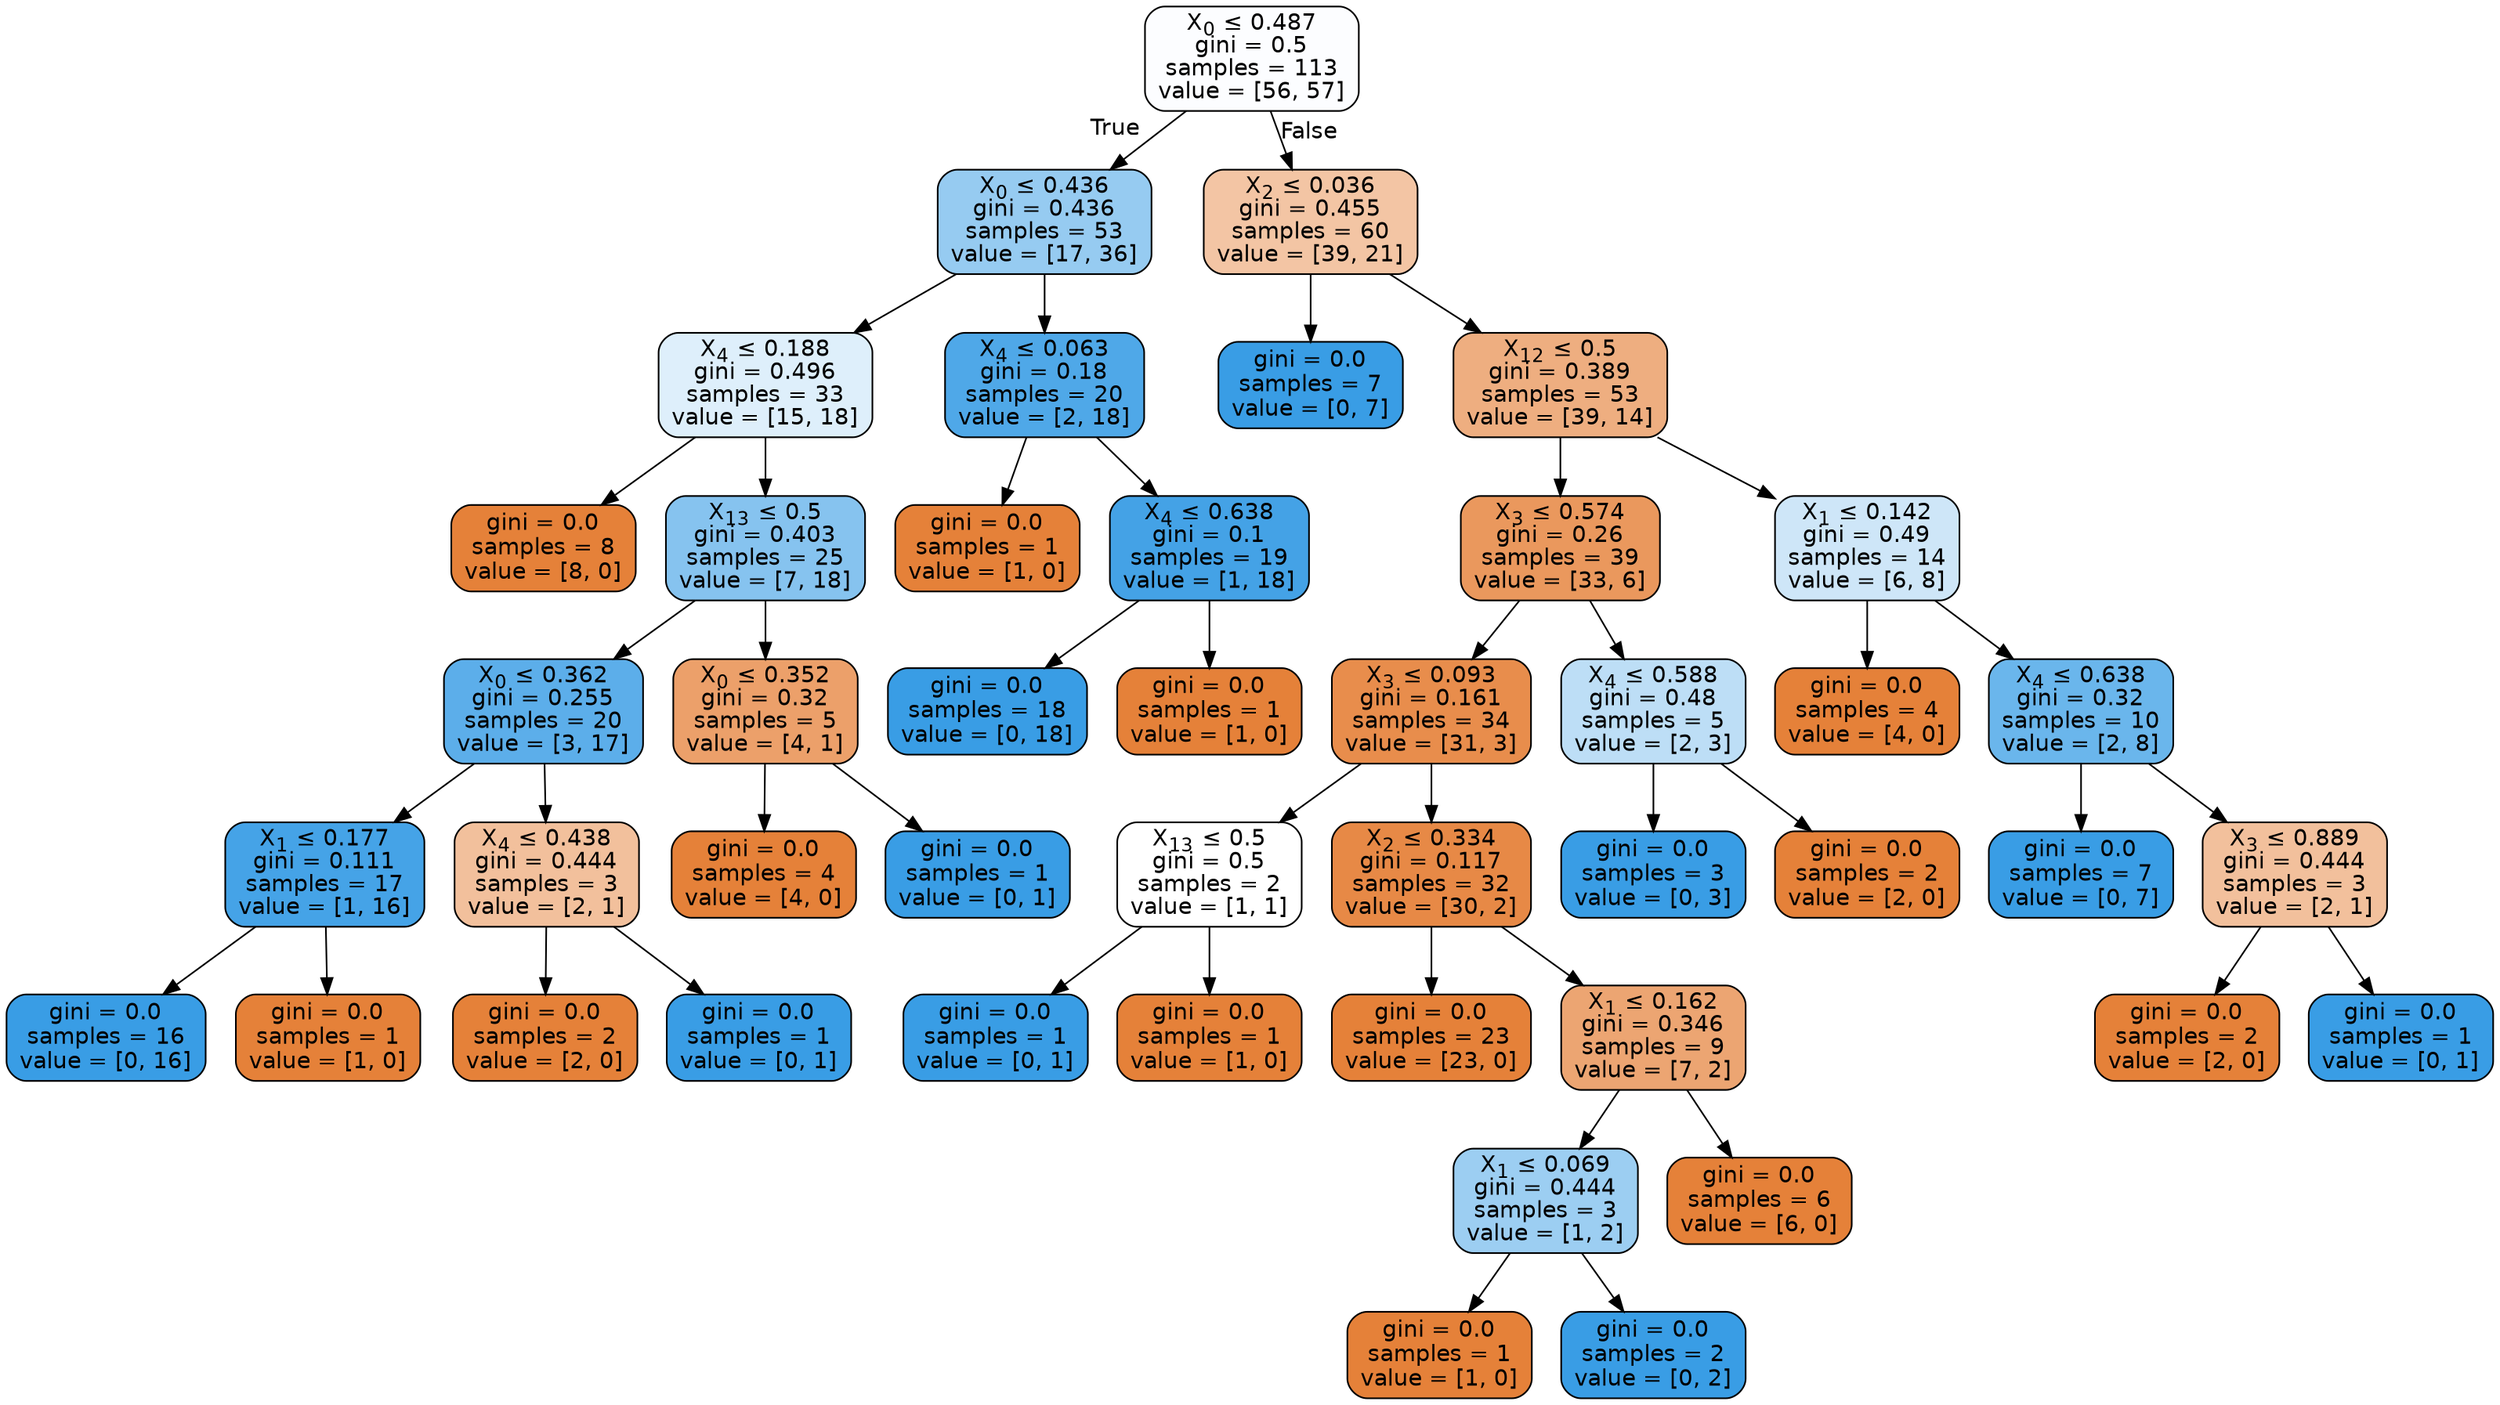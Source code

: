 digraph Tree {
node [shape=box, style="filled, rounded", color="black", fontname="helvetica"] ;
edge [fontname="helvetica"] ;
0 [label=<X<SUB>0</SUB> &le; 0.487<br/>gini = 0.5<br/>samples = 113<br/>value = [56, 57]>, fillcolor="#fcfdff"] ;
1 [label=<X<SUB>0</SUB> &le; 0.436<br/>gini = 0.436<br/>samples = 53<br/>value = [17, 36]>, fillcolor="#96cbf1"] ;
0 -> 1 [labeldistance=2.5, labelangle=45, headlabel="True"] ;
2 [label=<X<SUB>4</SUB> &le; 0.188<br/>gini = 0.496<br/>samples = 33<br/>value = [15, 18]>, fillcolor="#deeffb"] ;
1 -> 2 ;
3 [label=<gini = 0.0<br/>samples = 8<br/>value = [8, 0]>, fillcolor="#e58139"] ;
2 -> 3 ;
4 [label=<X<SUB>13</SUB> &le; 0.5<br/>gini = 0.403<br/>samples = 25<br/>value = [7, 18]>, fillcolor="#86c3ef"] ;
2 -> 4 ;
5 [label=<X<SUB>0</SUB> &le; 0.362<br/>gini = 0.255<br/>samples = 20<br/>value = [3, 17]>, fillcolor="#5caeea"] ;
4 -> 5 ;
6 [label=<X<SUB>1</SUB> &le; 0.177<br/>gini = 0.111<br/>samples = 17<br/>value = [1, 16]>, fillcolor="#45a3e7"] ;
5 -> 6 ;
7 [label=<gini = 0.0<br/>samples = 16<br/>value = [0, 16]>, fillcolor="#399de5"] ;
6 -> 7 ;
8 [label=<gini = 0.0<br/>samples = 1<br/>value = [1, 0]>, fillcolor="#e58139"] ;
6 -> 8 ;
9 [label=<X<SUB>4</SUB> &le; 0.438<br/>gini = 0.444<br/>samples = 3<br/>value = [2, 1]>, fillcolor="#f2c09c"] ;
5 -> 9 ;
10 [label=<gini = 0.0<br/>samples = 2<br/>value = [2, 0]>, fillcolor="#e58139"] ;
9 -> 10 ;
11 [label=<gini = 0.0<br/>samples = 1<br/>value = [0, 1]>, fillcolor="#399de5"] ;
9 -> 11 ;
12 [label=<X<SUB>0</SUB> &le; 0.352<br/>gini = 0.32<br/>samples = 5<br/>value = [4, 1]>, fillcolor="#eca06a"] ;
4 -> 12 ;
13 [label=<gini = 0.0<br/>samples = 4<br/>value = [4, 0]>, fillcolor="#e58139"] ;
12 -> 13 ;
14 [label=<gini = 0.0<br/>samples = 1<br/>value = [0, 1]>, fillcolor="#399de5"] ;
12 -> 14 ;
15 [label=<X<SUB>4</SUB> &le; 0.063<br/>gini = 0.18<br/>samples = 20<br/>value = [2, 18]>, fillcolor="#4fa8e8"] ;
1 -> 15 ;
16 [label=<gini = 0.0<br/>samples = 1<br/>value = [1, 0]>, fillcolor="#e58139"] ;
15 -> 16 ;
17 [label=<X<SUB>4</SUB> &le; 0.638<br/>gini = 0.1<br/>samples = 19<br/>value = [1, 18]>, fillcolor="#44a2e6"] ;
15 -> 17 ;
18 [label=<gini = 0.0<br/>samples = 18<br/>value = [0, 18]>, fillcolor="#399de5"] ;
17 -> 18 ;
19 [label=<gini = 0.0<br/>samples = 1<br/>value = [1, 0]>, fillcolor="#e58139"] ;
17 -> 19 ;
20 [label=<X<SUB>2</SUB> &le; 0.036<br/>gini = 0.455<br/>samples = 60<br/>value = [39, 21]>, fillcolor="#f3c5a4"] ;
0 -> 20 [labeldistance=2.5, labelangle=-45, headlabel="False"] ;
21 [label=<gini = 0.0<br/>samples = 7<br/>value = [0, 7]>, fillcolor="#399de5"] ;
20 -> 21 ;
22 [label=<X<SUB>12</SUB> &le; 0.5<br/>gini = 0.389<br/>samples = 53<br/>value = [39, 14]>, fillcolor="#eeae80"] ;
20 -> 22 ;
23 [label=<X<SUB>3</SUB> &le; 0.574<br/>gini = 0.26<br/>samples = 39<br/>value = [33, 6]>, fillcolor="#ea985d"] ;
22 -> 23 ;
24 [label=<X<SUB>3</SUB> &le; 0.093<br/>gini = 0.161<br/>samples = 34<br/>value = [31, 3]>, fillcolor="#e88d4c"] ;
23 -> 24 ;
25 [label=<X<SUB>13</SUB> &le; 0.5<br/>gini = 0.5<br/>samples = 2<br/>value = [1, 1]>, fillcolor="#ffffff"] ;
24 -> 25 ;
26 [label=<gini = 0.0<br/>samples = 1<br/>value = [0, 1]>, fillcolor="#399de5"] ;
25 -> 26 ;
27 [label=<gini = 0.0<br/>samples = 1<br/>value = [1, 0]>, fillcolor="#e58139"] ;
25 -> 27 ;
28 [label=<X<SUB>2</SUB> &le; 0.334<br/>gini = 0.117<br/>samples = 32<br/>value = [30, 2]>, fillcolor="#e78946"] ;
24 -> 28 ;
29 [label=<gini = 0.0<br/>samples = 23<br/>value = [23, 0]>, fillcolor="#e58139"] ;
28 -> 29 ;
30 [label=<X<SUB>1</SUB> &le; 0.162<br/>gini = 0.346<br/>samples = 9<br/>value = [7, 2]>, fillcolor="#eca572"] ;
28 -> 30 ;
31 [label=<X<SUB>1</SUB> &le; 0.069<br/>gini = 0.444<br/>samples = 3<br/>value = [1, 2]>, fillcolor="#9ccef2"] ;
30 -> 31 ;
32 [label=<gini = 0.0<br/>samples = 1<br/>value = [1, 0]>, fillcolor="#e58139"] ;
31 -> 32 ;
33 [label=<gini = 0.0<br/>samples = 2<br/>value = [0, 2]>, fillcolor="#399de5"] ;
31 -> 33 ;
34 [label=<gini = 0.0<br/>samples = 6<br/>value = [6, 0]>, fillcolor="#e58139"] ;
30 -> 34 ;
35 [label=<X<SUB>4</SUB> &le; 0.588<br/>gini = 0.48<br/>samples = 5<br/>value = [2, 3]>, fillcolor="#bddef6"] ;
23 -> 35 ;
36 [label=<gini = 0.0<br/>samples = 3<br/>value = [0, 3]>, fillcolor="#399de5"] ;
35 -> 36 ;
37 [label=<gini = 0.0<br/>samples = 2<br/>value = [2, 0]>, fillcolor="#e58139"] ;
35 -> 37 ;
38 [label=<X<SUB>1</SUB> &le; 0.142<br/>gini = 0.49<br/>samples = 14<br/>value = [6, 8]>, fillcolor="#cee6f8"] ;
22 -> 38 ;
39 [label=<gini = 0.0<br/>samples = 4<br/>value = [4, 0]>, fillcolor="#e58139"] ;
38 -> 39 ;
40 [label=<X<SUB>4</SUB> &le; 0.638<br/>gini = 0.32<br/>samples = 10<br/>value = [2, 8]>, fillcolor="#6ab6ec"] ;
38 -> 40 ;
41 [label=<gini = 0.0<br/>samples = 7<br/>value = [0, 7]>, fillcolor="#399de5"] ;
40 -> 41 ;
42 [label=<X<SUB>3</SUB> &le; 0.889<br/>gini = 0.444<br/>samples = 3<br/>value = [2, 1]>, fillcolor="#f2c09c"] ;
40 -> 42 ;
43 [label=<gini = 0.0<br/>samples = 2<br/>value = [2, 0]>, fillcolor="#e58139"] ;
42 -> 43 ;
44 [label=<gini = 0.0<br/>samples = 1<br/>value = [0, 1]>, fillcolor="#399de5"] ;
42 -> 44 ;
}